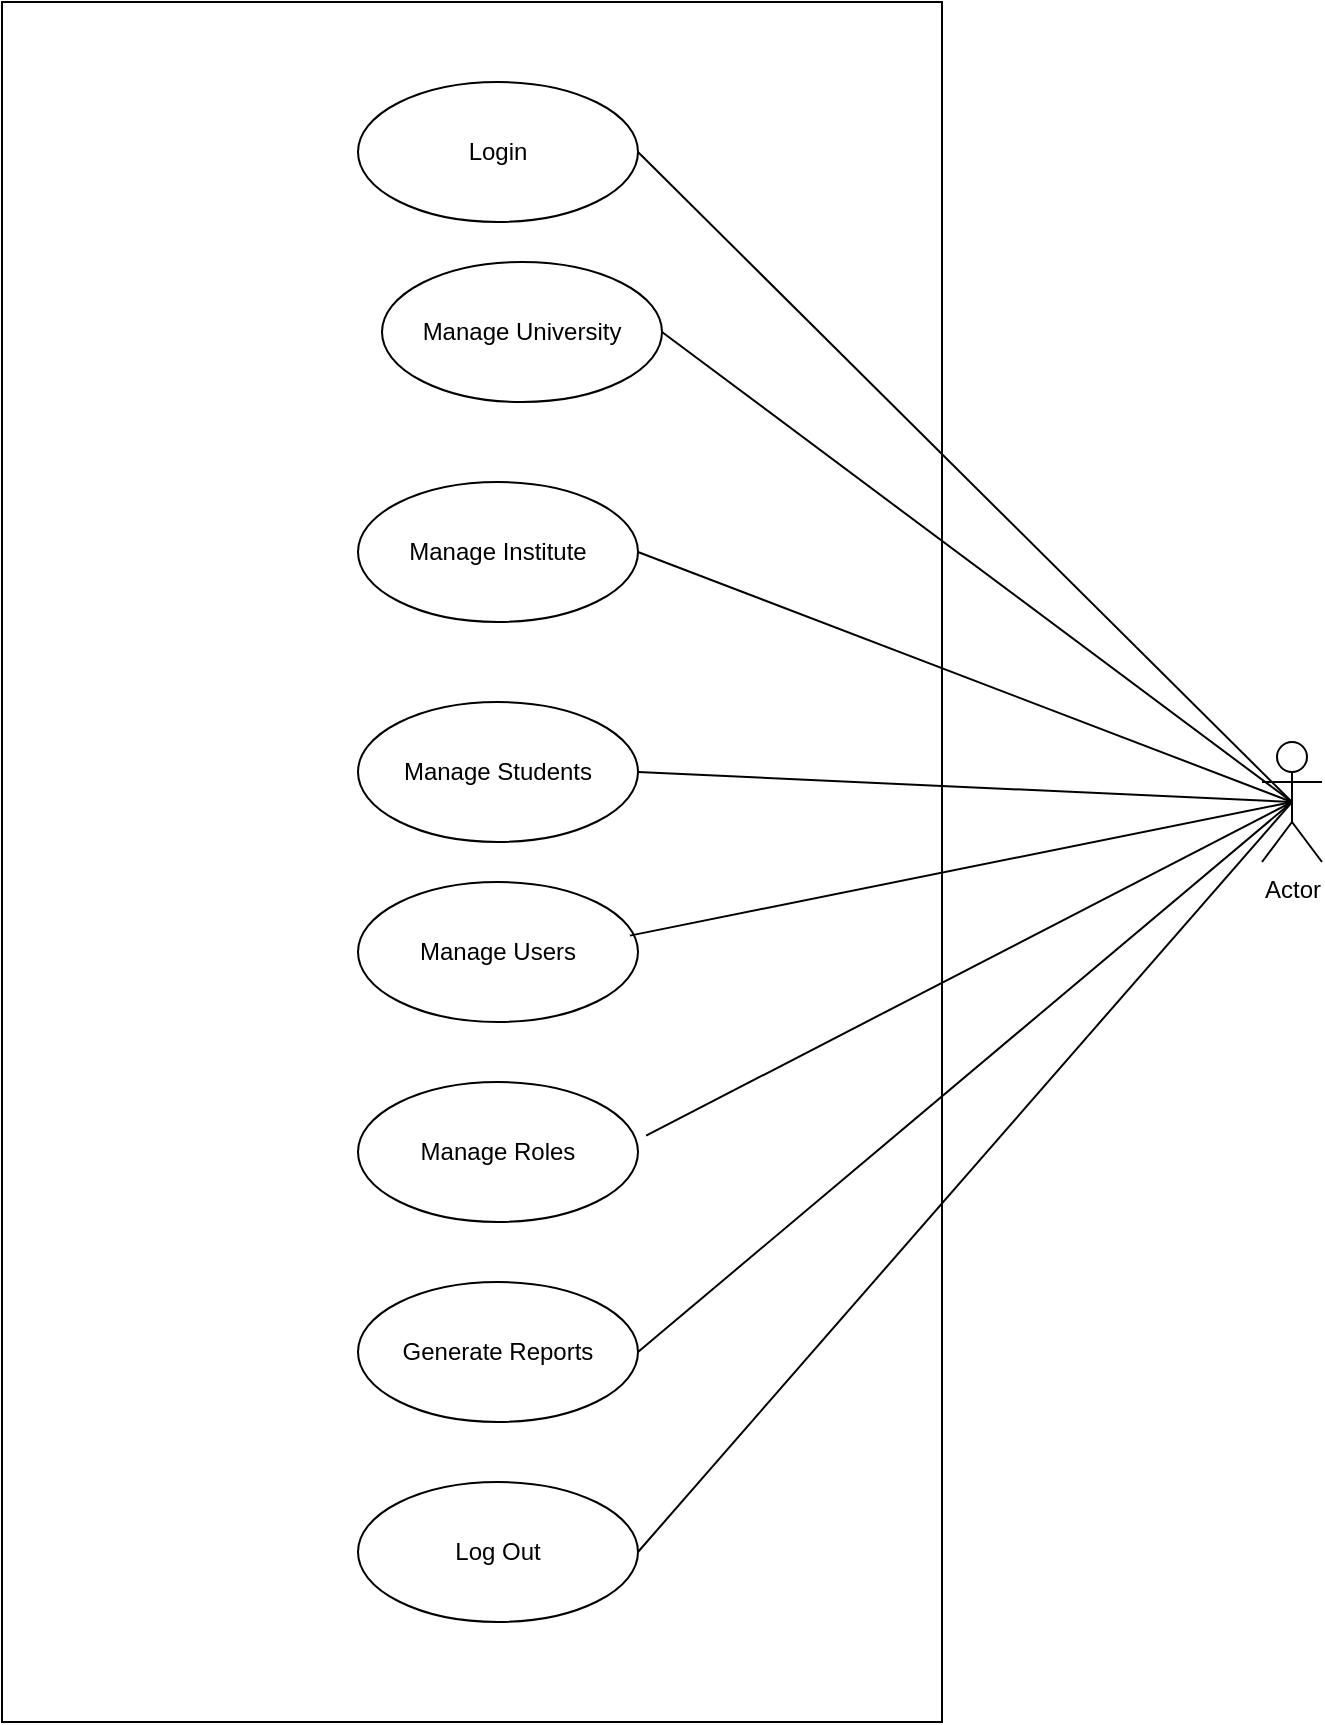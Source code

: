 <mxfile version="21.5.2" type="github">
  <diagram name="Page-1" id="ZTwT6r2ZGDzsUZImZUso">
    <mxGraphModel dx="1050" dy="562" grid="1" gridSize="10" guides="1" tooltips="1" connect="1" arrows="1" fold="1" page="1" pageScale="1" pageWidth="850" pageHeight="1100" math="0" shadow="0">
      <root>
        <mxCell id="0" />
        <mxCell id="1" parent="0" />
        <mxCell id="znoWcXyDuwoKPOsFwzOD-2" value="Actor" style="shape=umlActor;verticalLabelPosition=bottom;verticalAlign=top;html=1;outlineConnect=0;" vertex="1" parent="1">
          <mxGeometry x="630" y="420" width="30" height="60" as="geometry" />
        </mxCell>
        <mxCell id="znoWcXyDuwoKPOsFwzOD-15" value="" style="rounded=0;whiteSpace=wrap;html=1;" vertex="1" parent="1">
          <mxGeometry y="50" width="470" height="860" as="geometry" />
        </mxCell>
        <mxCell id="znoWcXyDuwoKPOsFwzOD-4" value="Manage University" style="ellipse;whiteSpace=wrap;html=1;" vertex="1" parent="1">
          <mxGeometry x="190" y="180" width="140" height="70" as="geometry" />
        </mxCell>
        <mxCell id="znoWcXyDuwoKPOsFwzOD-5" value="Manage Institute" style="ellipse;whiteSpace=wrap;html=1;" vertex="1" parent="1">
          <mxGeometry x="178" y="290" width="140" height="70" as="geometry" />
        </mxCell>
        <mxCell id="znoWcXyDuwoKPOsFwzOD-6" value="Manage Students" style="ellipse;whiteSpace=wrap;html=1;" vertex="1" parent="1">
          <mxGeometry x="178" y="400" width="140" height="70" as="geometry" />
        </mxCell>
        <mxCell id="znoWcXyDuwoKPOsFwzOD-7" value="Manage Users" style="ellipse;whiteSpace=wrap;html=1;" vertex="1" parent="1">
          <mxGeometry x="178" y="490" width="140" height="70" as="geometry" />
        </mxCell>
        <mxCell id="znoWcXyDuwoKPOsFwzOD-12" value="Generate Reports" style="ellipse;whiteSpace=wrap;html=1;" vertex="1" parent="1">
          <mxGeometry x="178" y="690" width="140" height="70" as="geometry" />
        </mxCell>
        <mxCell id="znoWcXyDuwoKPOsFwzOD-14" value="Manage Roles" style="ellipse;whiteSpace=wrap;html=1;" vertex="1" parent="1">
          <mxGeometry x="178" y="590" width="140" height="70" as="geometry" />
        </mxCell>
        <mxCell id="znoWcXyDuwoKPOsFwzOD-3" value="Login" style="ellipse;whiteSpace=wrap;html=1;" vertex="1" parent="1">
          <mxGeometry x="178" y="90" width="140" height="70" as="geometry" />
        </mxCell>
        <mxCell id="znoWcXyDuwoKPOsFwzOD-17" value="Log Out" style="ellipse;whiteSpace=wrap;html=1;" vertex="1" parent="1">
          <mxGeometry x="178" y="790" width="140" height="70" as="geometry" />
        </mxCell>
        <mxCell id="znoWcXyDuwoKPOsFwzOD-19" style="rounded=0;orthogonalLoop=1;jettySize=auto;html=1;endArrow=none;endFill=0;entryX=1;entryY=0.5;entryDx=0;entryDy=0;exitX=0.5;exitY=0.5;exitDx=0;exitDy=0;exitPerimeter=0;" edge="1" parent="1" source="znoWcXyDuwoKPOsFwzOD-2" target="znoWcXyDuwoKPOsFwzOD-3">
          <mxGeometry relative="1" as="geometry">
            <mxPoint x="550" y="400" as="targetPoint" />
            <mxPoint x="570" y="320" as="sourcePoint" />
          </mxGeometry>
        </mxCell>
        <mxCell id="znoWcXyDuwoKPOsFwzOD-20" style="rounded=0;orthogonalLoop=1;jettySize=auto;html=1;endArrow=none;endFill=0;entryX=1;entryY=0.5;entryDx=0;entryDy=0;exitX=0.5;exitY=0.5;exitDx=0;exitDy=0;exitPerimeter=0;" edge="1" parent="1" source="znoWcXyDuwoKPOsFwzOD-2" target="znoWcXyDuwoKPOsFwzOD-4">
          <mxGeometry relative="1" as="geometry">
            <mxPoint x="328" y="135" as="targetPoint" />
            <mxPoint x="540" y="370" as="sourcePoint" />
          </mxGeometry>
        </mxCell>
        <mxCell id="znoWcXyDuwoKPOsFwzOD-21" style="rounded=0;orthogonalLoop=1;jettySize=auto;html=1;endArrow=none;endFill=0;entryX=1;entryY=0.5;entryDx=0;entryDy=0;exitX=0.5;exitY=0.5;exitDx=0;exitDy=0;exitPerimeter=0;" edge="1" parent="1" source="znoWcXyDuwoKPOsFwzOD-2" target="znoWcXyDuwoKPOsFwzOD-5">
          <mxGeometry relative="1" as="geometry">
            <mxPoint x="338" y="145" as="targetPoint" />
            <mxPoint x="540" y="410" as="sourcePoint" />
          </mxGeometry>
        </mxCell>
        <mxCell id="znoWcXyDuwoKPOsFwzOD-22" style="rounded=0;orthogonalLoop=1;jettySize=auto;html=1;endArrow=none;endFill=0;entryX=1;entryY=0.5;entryDx=0;entryDy=0;exitX=0.5;exitY=0.5;exitDx=0;exitDy=0;exitPerimeter=0;" edge="1" parent="1" source="znoWcXyDuwoKPOsFwzOD-2" target="znoWcXyDuwoKPOsFwzOD-6">
          <mxGeometry relative="1" as="geometry">
            <mxPoint x="348" y="155" as="targetPoint" />
            <mxPoint x="540" y="440" as="sourcePoint" />
          </mxGeometry>
        </mxCell>
        <mxCell id="znoWcXyDuwoKPOsFwzOD-23" style="rounded=0;orthogonalLoop=1;jettySize=auto;html=1;endArrow=none;endFill=0;entryX=0.971;entryY=0.383;entryDx=0;entryDy=0;entryPerimeter=0;exitX=0.5;exitY=0.5;exitDx=0;exitDy=0;exitPerimeter=0;" edge="1" parent="1" source="znoWcXyDuwoKPOsFwzOD-2" target="znoWcXyDuwoKPOsFwzOD-7">
          <mxGeometry relative="1" as="geometry">
            <mxPoint x="358" y="165" as="targetPoint" />
            <mxPoint x="550" y="460" as="sourcePoint" />
          </mxGeometry>
        </mxCell>
        <mxCell id="znoWcXyDuwoKPOsFwzOD-24" style="rounded=0;orthogonalLoop=1;jettySize=auto;html=1;endArrow=none;endFill=0;entryX=1.029;entryY=0.383;entryDx=0;entryDy=0;entryPerimeter=0;exitX=0.5;exitY=0.5;exitDx=0;exitDy=0;exitPerimeter=0;" edge="1" parent="1" source="znoWcXyDuwoKPOsFwzOD-2" target="znoWcXyDuwoKPOsFwzOD-14">
          <mxGeometry relative="1" as="geometry">
            <mxPoint x="368" y="175" as="targetPoint" />
            <mxPoint x="640" y="450" as="sourcePoint" />
          </mxGeometry>
        </mxCell>
        <mxCell id="znoWcXyDuwoKPOsFwzOD-25" style="rounded=0;orthogonalLoop=1;jettySize=auto;html=1;endArrow=none;endFill=0;entryX=1;entryY=0.5;entryDx=0;entryDy=0;exitX=0.5;exitY=0.5;exitDx=0;exitDy=0;exitPerimeter=0;" edge="1" parent="1" source="znoWcXyDuwoKPOsFwzOD-2" target="znoWcXyDuwoKPOsFwzOD-12">
          <mxGeometry relative="1" as="geometry">
            <mxPoint x="378" y="185" as="targetPoint" />
            <mxPoint x="540" y="500" as="sourcePoint" />
          </mxGeometry>
        </mxCell>
        <mxCell id="znoWcXyDuwoKPOsFwzOD-26" style="rounded=0;orthogonalLoop=1;jettySize=auto;html=1;endArrow=none;endFill=0;entryX=1;entryY=0.5;entryDx=0;entryDy=0;exitX=0.5;exitY=0.5;exitDx=0;exitDy=0;exitPerimeter=0;" edge="1" parent="1" source="znoWcXyDuwoKPOsFwzOD-2" target="znoWcXyDuwoKPOsFwzOD-17">
          <mxGeometry relative="1" as="geometry">
            <mxPoint x="388" y="195" as="targetPoint" />
            <mxPoint x="560" y="520" as="sourcePoint" />
          </mxGeometry>
        </mxCell>
      </root>
    </mxGraphModel>
  </diagram>
</mxfile>
